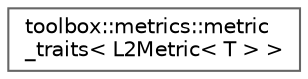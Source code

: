 digraph "Graphical Class Hierarchy"
{
 // LATEX_PDF_SIZE
  bgcolor="transparent";
  edge [fontname=Helvetica,fontsize=10,labelfontname=Helvetica,labelfontsize=10];
  node [fontname=Helvetica,fontsize=10,shape=box,height=0.2,width=0.4];
  rankdir="LR";
  Node0 [id="Node000000",label="toolbox::metrics::metric\l_traits\< L2Metric\< T \> \>",height=0.2,width=0.4,color="grey40", fillcolor="white", style="filled",URL="$structtoolbox_1_1metrics_1_1metric__traits_3_01_l2_metric_3_01_t_01_4_01_4.html",tooltip=" "];
}
